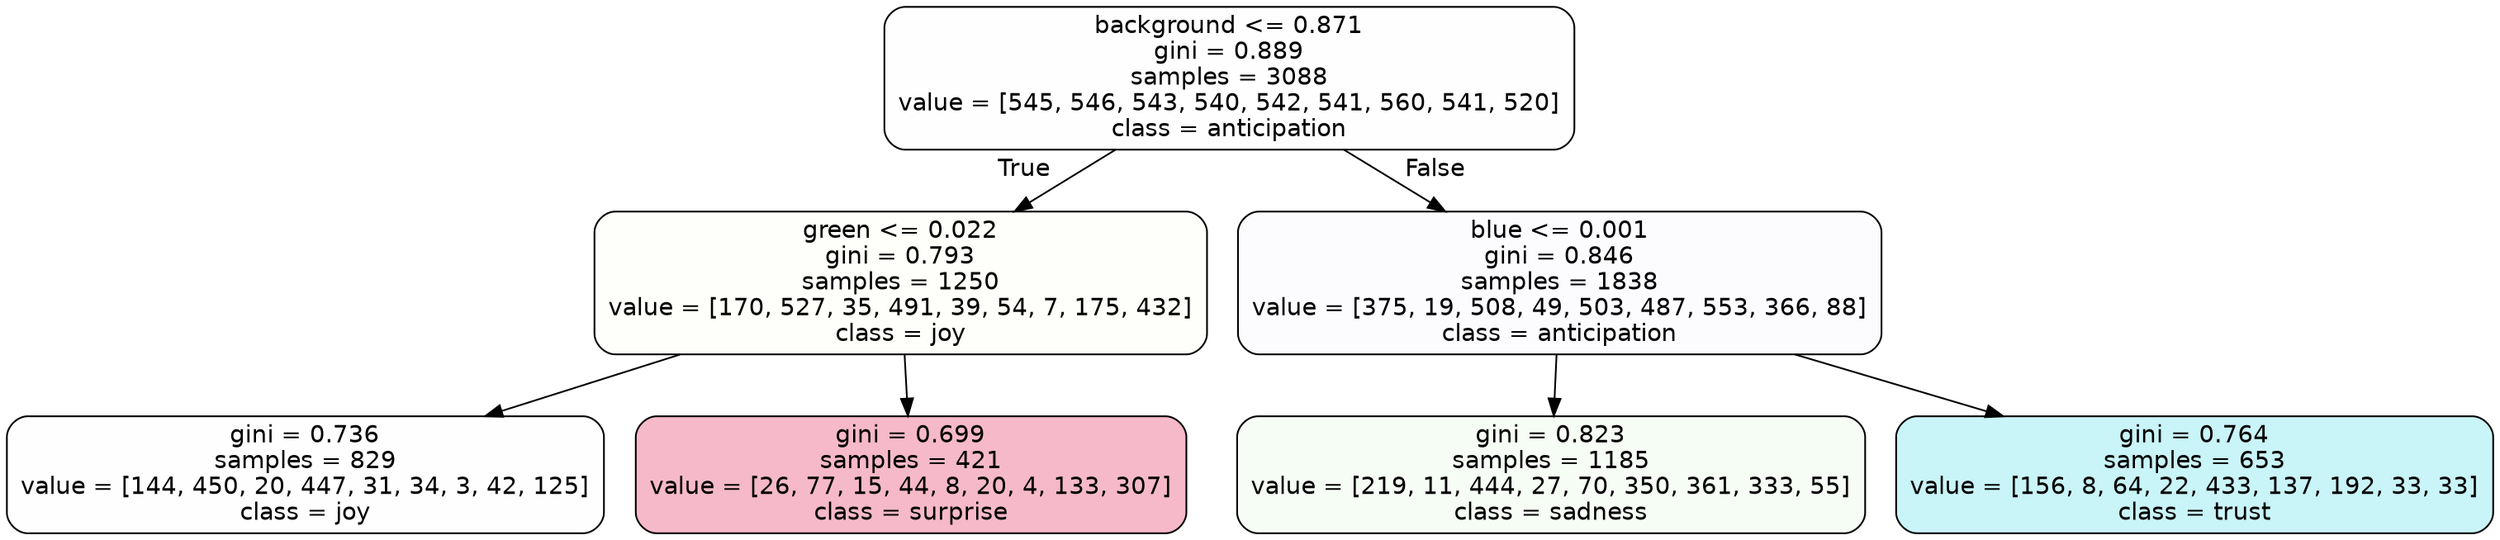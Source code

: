 digraph Tree {
node [shape=box, style="filled, rounded", color="black", fontname=helvetica] ;
edge [fontname=helvetica] ;
0 [label="background <= 0.871\ngini = 0.889\nsamples = 3088\nvalue = [545, 546, 543, 540, 542, 541, 560, 541, 520]\nclass = anticipation", fillcolor="#8139e501"] ;
1 [label="green <= 0.022\ngini = 0.793\nsamples = 1250\nvalue = [170, 527, 35, 491, 39, 54, 7, 175, 432]\nclass = joy", fillcolor="#d7e53906"] ;
0 -> 1 [labeldistance=2.5, labelangle=45, headlabel="True"] ;
2 [label="gini = 0.736\nsamples = 829\nvalue = [144, 450, 20, 447, 31, 34, 3, 42, 125]\nclass = joy", fillcolor="#d7e53901"] ;
1 -> 2 ;
3 [label="gini = 0.699\nsamples = 421\nvalue = [26, 77, 15, 44, 8, 20, 4, 133, 307]\nclass = surprise", fillcolor="#e5396459"] ;
1 -> 3 ;
4 [label="blue <= 0.001\ngini = 0.846\nsamples = 1838\nvalue = [375, 19, 508, 49, 503, 487, 553, 366, 88]\nclass = anticipation", fillcolor="#8139e505"] ;
0 -> 4 [labeldistance=2.5, labelangle=-45, headlabel="False"] ;
5 [label="gini = 0.823\nsamples = 1185\nvalue = [219, 11, 444, 27, 70, 350, 361, 333, 55]\nclass = sadness", fillcolor="#64e5390e"] ;
4 -> 5 ;
6 [label="gini = 0.764\nsamples = 653\nvalue = [156, 8, 64, 22, 433, 137, 192, 33, 33]\nclass = trust", fillcolor="#39d7e545"] ;
4 -> 6 ;
}